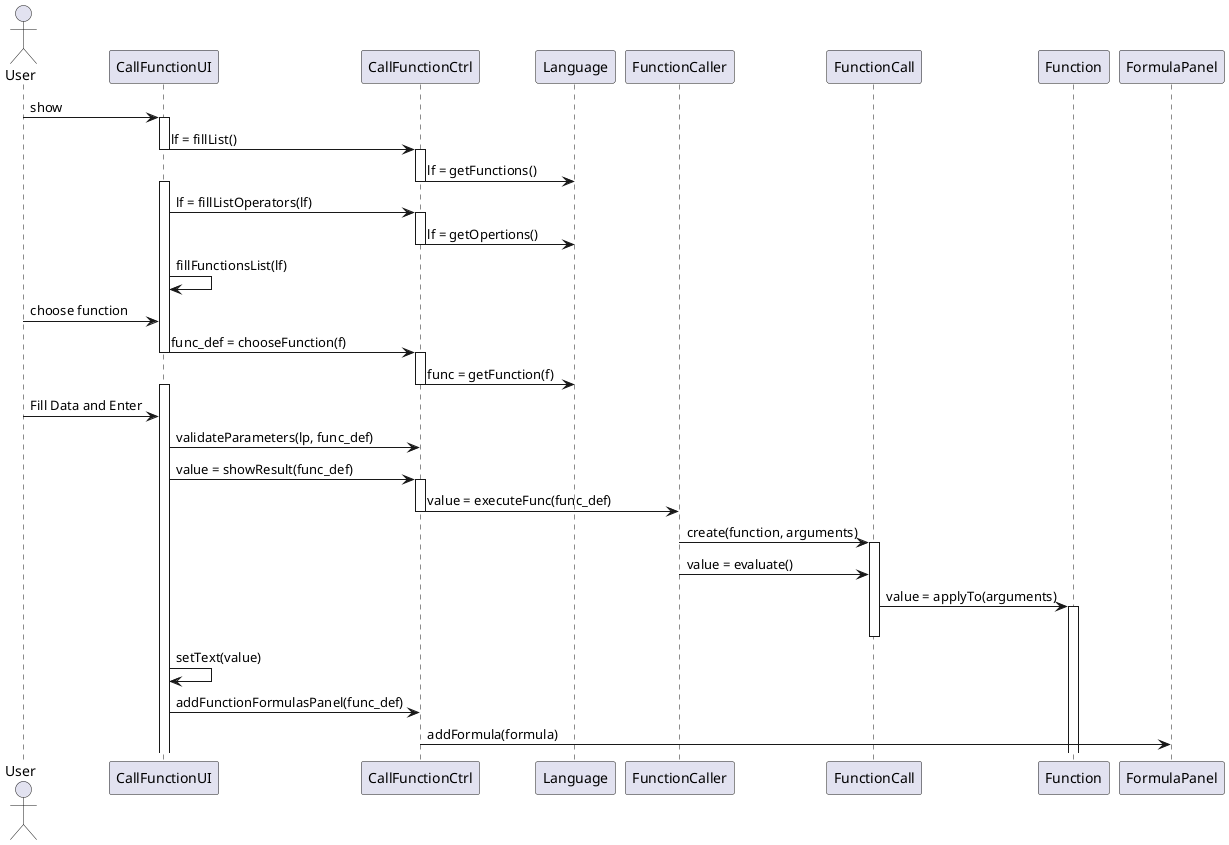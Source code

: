 @startuml doc-files/design_macros_05_02_part1.png
actor User
 participant "CallFunctionUI" as UI
 participant "CallFunctionCtrl" as ctrl
 participant "Language" as language
participant "FunctionCaller" as caller
 participant "FunctionCall" as f_call
participant "Function" as func
User -> UI : show
activate UI
UI -> ctrl : lf = fillList()
deactivate UI
activate ctrl
ctrl -> language : lf = getFunctions()
deactivate ctrl
activate UI
UI ->ctrl : lf = fillListOperators(lf)
activate ctrl
ctrl -> language : lf = getOpertions()
deactivate ctrl
UI -> UI : fillFunctionsList(lf)
User -> UI : choose function
UI -> ctrl : func_def = chooseFunction(f)
deactivate UI
activate ctrl
ctrl -> language : func = getFunction(f)
deactivate ctrl
activate UI
User -> UI : Fill Data and Enter
UI -> ctrl : validateParameters(lp, func_def)
UI -> ctrl : value = showResult(func_def)
activate ctrl
ctrl -> caller : value = executeFunc(func_def)
deactivate ctrl
caller -> f_call : create(function, arguments) 
activate f_call
caller -> f_call : value = evaluate()
deactivate caller
f_call -> func : value = applyTo(arguments)
activate func
deactivate f_call
UI -> UI : setText(value)
UI -> ctrl : addFunctionFormulasPanel(func_def)
participant "FormulaPanel" as panel
ctrl -> panel : addFormula(formula)

@enduml